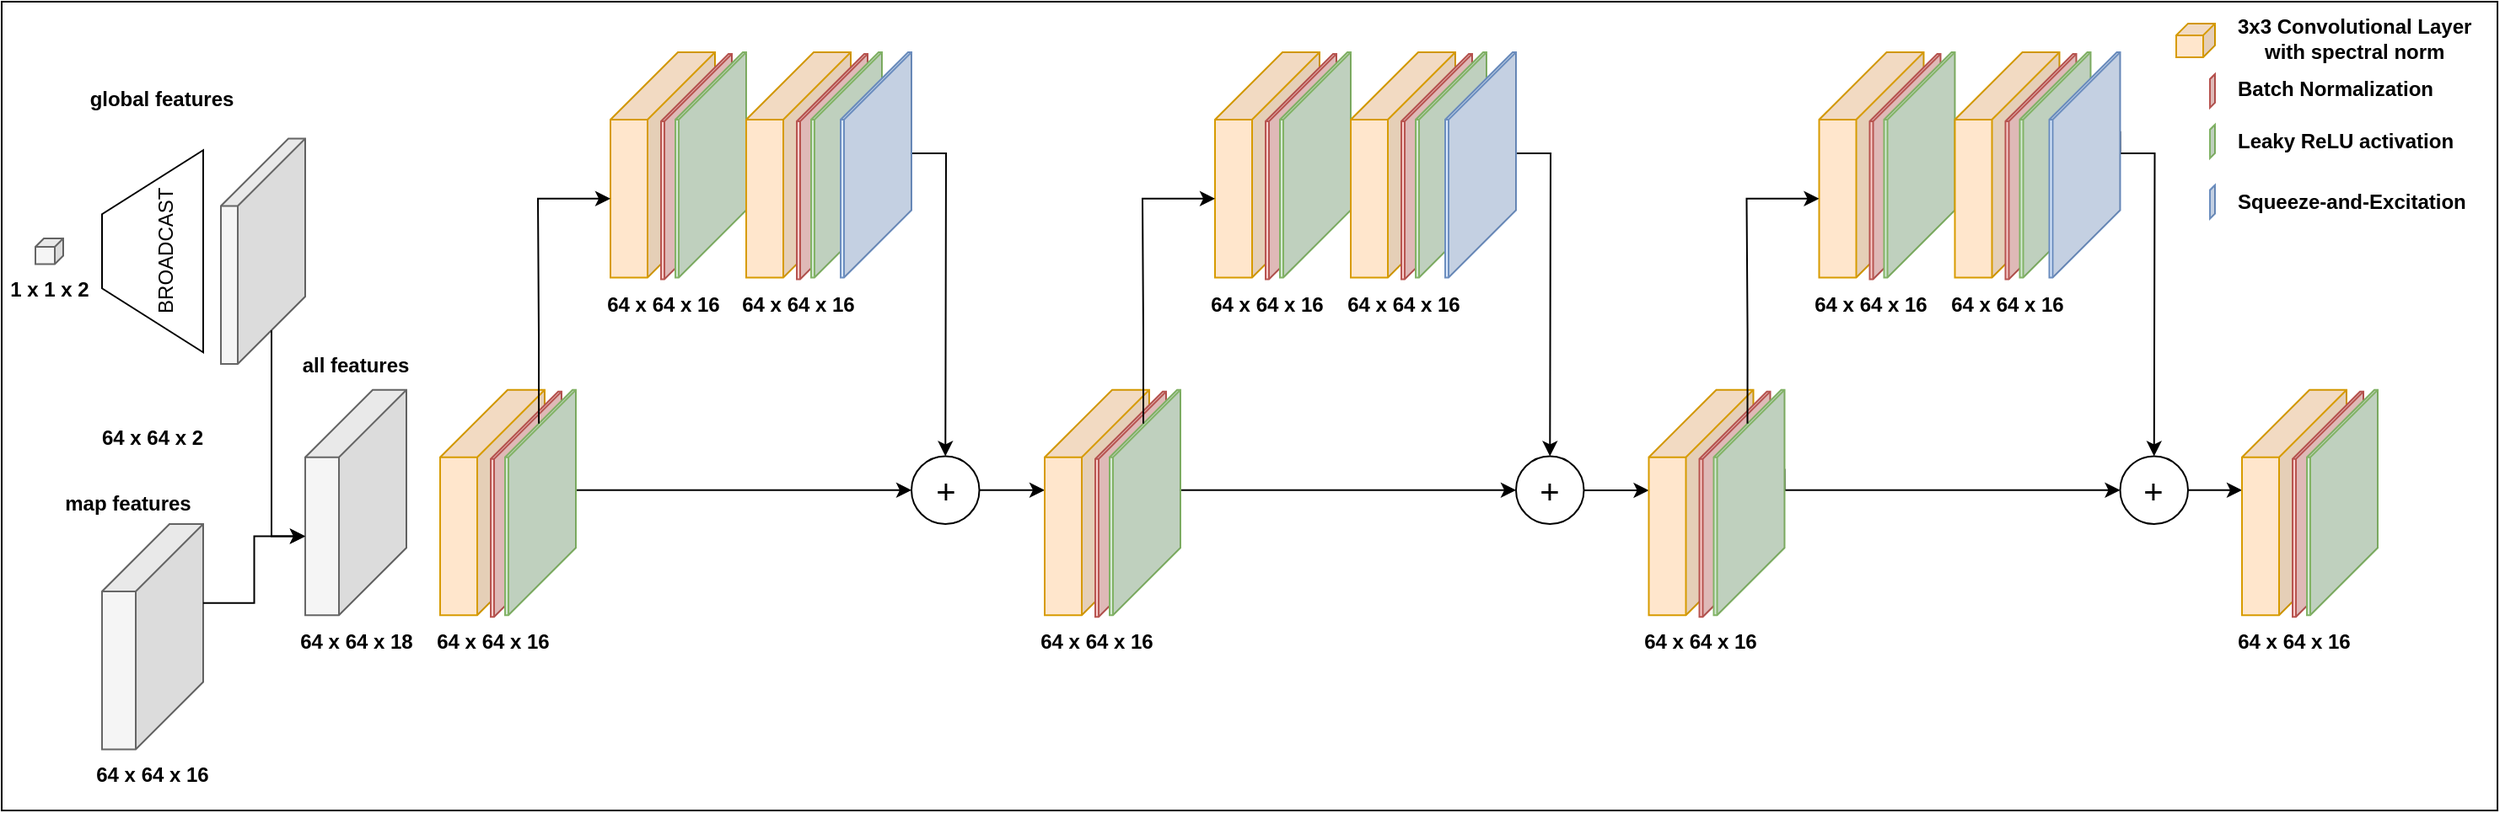 <mxfile version="24.3.1" type="device">
  <diagram id="kKR0wjelQgatqh2Rh4qC" name="Page-1">
    <mxGraphModel dx="2541" dy="1889" grid="1" gridSize="10" guides="1" tooltips="1" connect="1" arrows="1" fold="1" page="1" pageScale="1" pageWidth="827" pageHeight="1169" math="0" shadow="0">
      <root>
        <mxCell id="0" />
        <mxCell id="1" parent="0" />
        <mxCell id="N_9k0_7t-n3FZSbv8x8E-1" value="" style="rounded=0;whiteSpace=wrap;html=1;fillColor=none;" vertex="1" parent="1">
          <mxGeometry x="-1124" y="-158" width="1480" height="480" as="geometry" />
        </mxCell>
        <mxCell id="N_9k0_7t-n3FZSbv8x8E-2" value="" style="shape=cube;whiteSpace=wrap;html=1;boundedLbl=1;backgroundOutline=1;darkOpacity=0.05;darkOpacity2=0.1;size=40;direction=east;flipH=1;fillColor=#ffe6cc;strokeColor=#d79b00;" vertex="1" parent="1">
          <mxGeometry x="-864" y="72.37" width="62" height="133.75" as="geometry" />
        </mxCell>
        <mxCell id="N_9k0_7t-n3FZSbv8x8E-3" value="" style="shape=cube;whiteSpace=wrap;html=1;boundedLbl=1;backgroundOutline=1;darkOpacity=0.05;darkOpacity2=0.1;size=7;direction=east;flipH=1;fillColor=#ffe6cc;strokeColor=#d79b00;" vertex="1" parent="1">
          <mxGeometry x="165.5" y="-145.06" width="23" height="20" as="geometry" />
        </mxCell>
        <mxCell id="N_9k0_7t-n3FZSbv8x8E-4" value="" style="shape=cube;whiteSpace=wrap;html=1;boundedLbl=1;backgroundOutline=1;darkOpacity=0.05;darkOpacity2=0.1;size=7;direction=east;flipH=1;fillColor=#f8cecc;strokeColor=#b85450;" vertex="1" parent="1">
          <mxGeometry x="185.5" y="-115.06" width="3" height="20" as="geometry" />
        </mxCell>
        <mxCell id="N_9k0_7t-n3FZSbv8x8E-5" value="" style="shape=cube;whiteSpace=wrap;html=1;boundedLbl=1;backgroundOutline=1;darkOpacity=0.05;darkOpacity2=0.1;size=7;direction=east;flipH=1;fillColor=#d5e8d4;strokeColor=#82b366;" vertex="1" parent="1">
          <mxGeometry x="185.5" y="-85.06" width="3" height="20" as="geometry" />
        </mxCell>
        <mxCell id="N_9k0_7t-n3FZSbv8x8E-6" value="3x3 Convolutional Layer&lt;br&gt;&lt;div style=&quot;text-align: center;&quot;&gt;&lt;span style=&quot;background-color: initial;&quot;&gt;with spectral norm&lt;/span&gt;&lt;/div&gt;" style="text;html=1;strokeColor=none;fillColor=none;align=left;verticalAlign=middle;whiteSpace=wrap;rounded=0;fontStyle=1" vertex="1" parent="1">
          <mxGeometry x="199.5" y="-148" width="146" height="23.88" as="geometry" />
        </mxCell>
        <mxCell id="N_9k0_7t-n3FZSbv8x8E-7" value="Batch Normalization" style="text;html=1;strokeColor=none;fillColor=none;align=left;verticalAlign=middle;whiteSpace=wrap;rounded=0;fontStyle=1" vertex="1" parent="1">
          <mxGeometry x="199.5" y="-118" width="138" height="23.88" as="geometry" />
        </mxCell>
        <mxCell id="N_9k0_7t-n3FZSbv8x8E-8" value="Leaky ReLU activation" style="text;html=1;strokeColor=none;fillColor=none;align=left;verticalAlign=middle;whiteSpace=wrap;rounded=0;fontStyle=1" vertex="1" parent="1">
          <mxGeometry x="199.5" y="-86.94" width="138" height="23.88" as="geometry" />
        </mxCell>
        <mxCell id="N_9k0_7t-n3FZSbv8x8E-9" value="" style="shape=cube;whiteSpace=wrap;html=1;boundedLbl=1;backgroundOutline=1;darkOpacity=0.05;darkOpacity2=0.1;size=40;direction=east;flipH=1;fillColor=#f5f5f5;strokeColor=#666666;fontColor=#333333;" vertex="1" parent="1">
          <mxGeometry x="-994" y="-76.75" width="50" height="133.75" as="geometry" />
        </mxCell>
        <mxCell id="N_9k0_7t-n3FZSbv8x8E-10" value="" style="shape=cube;whiteSpace=wrap;html=1;boundedLbl=1;backgroundOutline=1;darkOpacity=0.05;darkOpacity2=0.1;size=40;direction=east;flipH=1;fillColor=#f5f5f5;strokeColor=#666666;fontColor=#333333;" vertex="1" parent="1">
          <mxGeometry x="-1064.5" y="152" width="60" height="133.75" as="geometry" />
        </mxCell>
        <mxCell id="N_9k0_7t-n3FZSbv8x8E-11" value="64 x 64 x 18" style="text;html=1;strokeColor=none;fillColor=none;align=center;verticalAlign=middle;whiteSpace=wrap;rounded=0;fontStyle=1" vertex="1" parent="1">
          <mxGeometry x="-963" y="215.13" width="99" height="14" as="geometry" />
        </mxCell>
        <mxCell id="N_9k0_7t-n3FZSbv8x8E-12" value="64 x 64 x 2" style="text;html=1;strokeColor=none;fillColor=none;align=center;verticalAlign=middle;whiteSpace=wrap;rounded=0;fontStyle=1" vertex="1" parent="1">
          <mxGeometry x="-1084" y="94" width="99" height="14" as="geometry" />
        </mxCell>
        <mxCell id="N_9k0_7t-n3FZSbv8x8E-13" value="64 x 64 x 16" style="text;html=1;strokeColor=none;fillColor=none;align=center;verticalAlign=middle;whiteSpace=wrap;rounded=0;fontStyle=1" vertex="1" parent="1">
          <mxGeometry x="-1084" y="294" width="99" height="14" as="geometry" />
        </mxCell>
        <mxCell id="N_9k0_7t-n3FZSbv8x8E-14" value="" style="shape=cube;whiteSpace=wrap;html=1;boundedLbl=1;backgroundOutline=1;darkOpacity=0.05;darkOpacity2=0.1;size=40;direction=east;flipH=1;fillColor=#f5f5f5;strokeColor=#666666;fontColor=#333333;" vertex="1" parent="1">
          <mxGeometry x="-944" y="72.37" width="60" height="133.75" as="geometry" />
        </mxCell>
        <mxCell id="N_9k0_7t-n3FZSbv8x8E-15" style="edgeStyle=orthogonalEdgeStyle;rounded=0;orthogonalLoop=1;jettySize=auto;html=1;exitX=0;exitY=0;exitDx=0;exitDy=46.875;exitPerimeter=0;entryX=0;entryY=0;entryDx=60;entryDy=86.875;entryPerimeter=0;" edge="1" parent="1" source="N_9k0_7t-n3FZSbv8x8E-10" target="N_9k0_7t-n3FZSbv8x8E-14">
          <mxGeometry relative="1" as="geometry" />
        </mxCell>
        <mxCell id="N_9k0_7t-n3FZSbv8x8E-16" value="&lt;b&gt;global features&lt;/b&gt;" style="text;html=1;strokeColor=none;fillColor=none;align=center;verticalAlign=middle;whiteSpace=wrap;rounded=0;" vertex="1" parent="1">
          <mxGeometry x="-1084" y="-115.06" width="110" height="30" as="geometry" />
        </mxCell>
        <mxCell id="N_9k0_7t-n3FZSbv8x8E-17" value="&lt;b&gt;map features&lt;/b&gt;" style="text;html=1;strokeColor=none;fillColor=none;align=center;verticalAlign=middle;whiteSpace=wrap;rounded=0;" vertex="1" parent="1">
          <mxGeometry x="-1104" y="125.24" width="110" height="30" as="geometry" />
        </mxCell>
        <mxCell id="N_9k0_7t-n3FZSbv8x8E-18" value="&lt;b&gt;all features&lt;/b&gt;" style="text;html=1;strokeColor=none;fillColor=none;align=center;verticalAlign=middle;whiteSpace=wrap;rounded=0;" vertex="1" parent="1">
          <mxGeometry x="-969" y="43.38" width="110" height="30" as="geometry" />
        </mxCell>
        <mxCell id="N_9k0_7t-n3FZSbv8x8E-19" value="64 x 64 x 16" style="text;html=1;strokeColor=none;fillColor=none;align=center;verticalAlign=middle;whiteSpace=wrap;rounded=0;fontStyle=1" vertex="1" parent="1">
          <mxGeometry x="-882.5" y="215.13" width="99" height="14" as="geometry" />
        </mxCell>
        <mxCell id="N_9k0_7t-n3FZSbv8x8E-20" value="" style="shape=cube;whiteSpace=wrap;html=1;boundedLbl=1;backgroundOutline=1;darkOpacity=0.05;darkOpacity2=0.1;size=40;direction=east;flipH=1;fillColor=#f8cecc;strokeColor=#b85450;" vertex="1" parent="1">
          <mxGeometry x="-834" y="73.38" width="42" height="133.75" as="geometry" />
        </mxCell>
        <mxCell id="N_9k0_7t-n3FZSbv8x8E-21" style="edgeStyle=orthogonalEdgeStyle;rounded=0;orthogonalLoop=1;jettySize=auto;html=1;exitX=0;exitY=0;exitDx=0;exitDy=46.875;exitPerimeter=0;entryX=0;entryY=0.5;entryDx=0;entryDy=0;" edge="1" parent="1" source="N_9k0_7t-n3FZSbv8x8E-22" target="N_9k0_7t-n3FZSbv8x8E-37">
          <mxGeometry relative="1" as="geometry">
            <Array as="points">
              <mxPoint x="-783" y="132" />
            </Array>
          </mxGeometry>
        </mxCell>
        <mxCell id="N_9k0_7t-n3FZSbv8x8E-22" value="" style="shape=cube;whiteSpace=wrap;html=1;boundedLbl=1;backgroundOutline=1;darkOpacity=0.05;darkOpacity2=0.1;size=40;direction=east;flipH=1;fillColor=#d5e8d4;strokeColor=#82b366;" vertex="1" parent="1">
          <mxGeometry x="-825.5" y="72.37" width="42" height="133.75" as="geometry" />
        </mxCell>
        <mxCell id="N_9k0_7t-n3FZSbv8x8E-23" value="" style="shape=cube;whiteSpace=wrap;html=1;boundedLbl=1;backgroundOutline=1;darkOpacity=0.05;darkOpacity2=0.1;size=40;direction=east;flipH=1;fillColor=#ffe6cc;strokeColor=#d79b00;" vertex="1" parent="1">
          <mxGeometry x="-763" y="-128" width="62" height="133.75" as="geometry" />
        </mxCell>
        <mxCell id="N_9k0_7t-n3FZSbv8x8E-24" value="64 x 64 x 16" style="text;html=1;strokeColor=none;fillColor=none;align=center;verticalAlign=middle;whiteSpace=wrap;rounded=0;fontStyle=1" vertex="1" parent="1">
          <mxGeometry x="-781.5" y="14.76" width="99" height="14" as="geometry" />
        </mxCell>
        <mxCell id="N_9k0_7t-n3FZSbv8x8E-25" value="" style="shape=cube;whiteSpace=wrap;html=1;boundedLbl=1;backgroundOutline=1;darkOpacity=0.05;darkOpacity2=0.1;size=40;direction=east;flipH=1;fillColor=#f8cecc;strokeColor=#b85450;" vertex="1" parent="1">
          <mxGeometry x="-733" y="-126.99" width="42" height="133.75" as="geometry" />
        </mxCell>
        <mxCell id="N_9k0_7t-n3FZSbv8x8E-26" value="" style="shape=cube;whiteSpace=wrap;html=1;boundedLbl=1;backgroundOutline=1;darkOpacity=0.05;darkOpacity2=0.1;size=40;direction=east;flipH=1;fillColor=#d5e8d4;strokeColor=#82b366;" vertex="1" parent="1">
          <mxGeometry x="-724.5" y="-128" width="42" height="133.75" as="geometry" />
        </mxCell>
        <mxCell id="N_9k0_7t-n3FZSbv8x8E-27" value="" style="shape=cube;whiteSpace=wrap;html=1;boundedLbl=1;backgroundOutline=1;darkOpacity=0.05;darkOpacity2=0.1;size=40;direction=east;flipH=1;fillColor=#ffe6cc;strokeColor=#d79b00;" vertex="1" parent="1">
          <mxGeometry x="-682.5" y="-128" width="62" height="133.75" as="geometry" />
        </mxCell>
        <mxCell id="N_9k0_7t-n3FZSbv8x8E-28" value="64 x 64 x 16" style="text;html=1;strokeColor=none;fillColor=none;align=center;verticalAlign=middle;whiteSpace=wrap;rounded=0;fontStyle=1" vertex="1" parent="1">
          <mxGeometry x="-701" y="14.76" width="99" height="14" as="geometry" />
        </mxCell>
        <mxCell id="N_9k0_7t-n3FZSbv8x8E-29" value="" style="shape=cube;whiteSpace=wrap;html=1;boundedLbl=1;backgroundOutline=1;darkOpacity=0.05;darkOpacity2=0.1;size=40;direction=east;flipH=1;fillColor=#f8cecc;strokeColor=#b85450;" vertex="1" parent="1">
          <mxGeometry x="-652.5" y="-126.99" width="42" height="133.75" as="geometry" />
        </mxCell>
        <mxCell id="N_9k0_7t-n3FZSbv8x8E-30" value="" style="shape=cube;whiteSpace=wrap;html=1;boundedLbl=1;backgroundOutline=1;darkOpacity=0.05;darkOpacity2=0.1;size=40;direction=east;flipH=1;fillColor=#d5e8d4;strokeColor=#82b366;" vertex="1" parent="1">
          <mxGeometry x="-644" y="-128" width="42" height="133.75" as="geometry" />
        </mxCell>
        <mxCell id="N_9k0_7t-n3FZSbv8x8E-31" style="edgeStyle=orthogonalEdgeStyle;rounded=0;orthogonalLoop=1;jettySize=auto;html=1;exitX=0;exitY=0;exitDx=22;exitDy=20;exitPerimeter=0;entryX=0;entryY=0;entryDx=62.0;entryDy=86.875;entryPerimeter=0;" edge="1" parent="1" source="N_9k0_7t-n3FZSbv8x8E-22" target="N_9k0_7t-n3FZSbv8x8E-23">
          <mxGeometry relative="1" as="geometry">
            <Array as="points">
              <mxPoint x="-806" y="39" />
              <mxPoint x="-806" y="-41" />
            </Array>
          </mxGeometry>
        </mxCell>
        <mxCell id="N_9k0_7t-n3FZSbv8x8E-32" style="edgeStyle=orthogonalEdgeStyle;rounded=0;orthogonalLoop=1;jettySize=auto;html=1;exitX=0;exitY=0;exitDx=0;exitDy=46.875;exitPerimeter=0;" edge="1" parent="1" source="N_9k0_7t-n3FZSbv8x8E-33" target="N_9k0_7t-n3FZSbv8x8E-37">
          <mxGeometry relative="1" as="geometry">
            <Array as="points">
              <mxPoint x="-584" y="-68" />
              <mxPoint x="-564" y="-68" />
            </Array>
          </mxGeometry>
        </mxCell>
        <mxCell id="N_9k0_7t-n3FZSbv8x8E-33" value="" style="shape=cube;whiteSpace=wrap;html=1;boundedLbl=1;backgroundOutline=1;darkOpacity=0.05;darkOpacity2=0.1;size=40;direction=east;flipH=1;fillColor=#dae8fc;strokeColor=#6c8ebf;" vertex="1" parent="1">
          <mxGeometry x="-626.5" y="-127.99" width="42" height="133.75" as="geometry" />
        </mxCell>
        <mxCell id="N_9k0_7t-n3FZSbv8x8E-34" value="" style="shape=cube;whiteSpace=wrap;html=1;boundedLbl=1;backgroundOutline=1;darkOpacity=0.05;darkOpacity2=0.1;size=7;direction=east;flipH=1;fillColor=#dae8fc;strokeColor=#6c8ebf;" vertex="1" parent="1">
          <mxGeometry x="185.5" y="-49.18" width="3" height="20" as="geometry" />
        </mxCell>
        <mxCell id="N_9k0_7t-n3FZSbv8x8E-35" value="Squeeze-and-Excitation" style="text;html=1;strokeColor=none;fillColor=none;align=left;verticalAlign=middle;whiteSpace=wrap;rounded=0;fontStyle=1" vertex="1" parent="1">
          <mxGeometry x="199.5" y="-51.06" width="138" height="23.88" as="geometry" />
        </mxCell>
        <mxCell id="N_9k0_7t-n3FZSbv8x8E-36" style="edgeStyle=orthogonalEdgeStyle;rounded=0;orthogonalLoop=1;jettySize=auto;html=1;exitX=1;exitY=0.5;exitDx=0;exitDy=0;" edge="1" parent="1" source="N_9k0_7t-n3FZSbv8x8E-37" target="N_9k0_7t-n3FZSbv8x8E-38">
          <mxGeometry relative="1" as="geometry">
            <Array as="points">
              <mxPoint x="-514" y="132" />
              <mxPoint x="-514" y="132" />
            </Array>
          </mxGeometry>
        </mxCell>
        <mxCell id="N_9k0_7t-n3FZSbv8x8E-37" value="&lt;font style=&quot;font-size: 20px;&quot;&gt;+&lt;/font&gt;" style="ellipse;whiteSpace=wrap;html=1;aspect=fixed;" vertex="1" parent="1">
          <mxGeometry x="-584.5" y="111.75" width="40.25" height="40.25" as="geometry" />
        </mxCell>
        <mxCell id="N_9k0_7t-n3FZSbv8x8E-38" value="" style="shape=cube;whiteSpace=wrap;html=1;boundedLbl=1;backgroundOutline=1;darkOpacity=0.05;darkOpacity2=0.1;size=40;direction=east;flipH=1;fillColor=#ffe6cc;strokeColor=#d79b00;" vertex="1" parent="1">
          <mxGeometry x="-505.5" y="72.37" width="62" height="133.75" as="geometry" />
        </mxCell>
        <mxCell id="N_9k0_7t-n3FZSbv8x8E-39" value="64 x 64 x 16" style="text;html=1;strokeColor=none;fillColor=none;align=center;verticalAlign=middle;whiteSpace=wrap;rounded=0;fontStyle=1" vertex="1" parent="1">
          <mxGeometry x="-524" y="215.13" width="99" height="14" as="geometry" />
        </mxCell>
        <mxCell id="N_9k0_7t-n3FZSbv8x8E-40" value="" style="shape=cube;whiteSpace=wrap;html=1;boundedLbl=1;backgroundOutline=1;darkOpacity=0.05;darkOpacity2=0.1;size=40;direction=east;flipH=1;fillColor=#f8cecc;strokeColor=#b85450;" vertex="1" parent="1">
          <mxGeometry x="-475.5" y="73.38" width="42" height="133.75" as="geometry" />
        </mxCell>
        <mxCell id="N_9k0_7t-n3FZSbv8x8E-41" style="edgeStyle=orthogonalEdgeStyle;rounded=0;orthogonalLoop=1;jettySize=auto;html=1;exitX=0;exitY=0;exitDx=0;exitDy=46.875;exitPerimeter=0;entryX=0;entryY=0.5;entryDx=0;entryDy=0;" edge="1" parent="1" source="N_9k0_7t-n3FZSbv8x8E-42" target="N_9k0_7t-n3FZSbv8x8E-54">
          <mxGeometry relative="1" as="geometry">
            <Array as="points">
              <mxPoint x="-424.5" y="132" />
            </Array>
          </mxGeometry>
        </mxCell>
        <mxCell id="N_9k0_7t-n3FZSbv8x8E-42" value="" style="shape=cube;whiteSpace=wrap;html=1;boundedLbl=1;backgroundOutline=1;darkOpacity=0.05;darkOpacity2=0.1;size=40;direction=east;flipH=1;fillColor=#d5e8d4;strokeColor=#82b366;" vertex="1" parent="1">
          <mxGeometry x="-467" y="72.37" width="42" height="133.75" as="geometry" />
        </mxCell>
        <mxCell id="N_9k0_7t-n3FZSbv8x8E-43" value="" style="shape=cube;whiteSpace=wrap;html=1;boundedLbl=1;backgroundOutline=1;darkOpacity=0.05;darkOpacity2=0.1;size=40;direction=east;flipH=1;fillColor=#ffe6cc;strokeColor=#d79b00;" vertex="1" parent="1">
          <mxGeometry x="-404.5" y="-128" width="62" height="133.75" as="geometry" />
        </mxCell>
        <mxCell id="N_9k0_7t-n3FZSbv8x8E-44" value="64 x 64 x 16" style="text;html=1;strokeColor=none;fillColor=none;align=center;verticalAlign=middle;whiteSpace=wrap;rounded=0;fontStyle=1" vertex="1" parent="1">
          <mxGeometry x="-423" y="14.76" width="99" height="14" as="geometry" />
        </mxCell>
        <mxCell id="N_9k0_7t-n3FZSbv8x8E-45" value="" style="shape=cube;whiteSpace=wrap;html=1;boundedLbl=1;backgroundOutline=1;darkOpacity=0.05;darkOpacity2=0.1;size=40;direction=east;flipH=1;fillColor=#f8cecc;strokeColor=#b85450;" vertex="1" parent="1">
          <mxGeometry x="-374.5" y="-126.99" width="42" height="133.75" as="geometry" />
        </mxCell>
        <mxCell id="N_9k0_7t-n3FZSbv8x8E-46" value="" style="shape=cube;whiteSpace=wrap;html=1;boundedLbl=1;backgroundOutline=1;darkOpacity=0.05;darkOpacity2=0.1;size=40;direction=east;flipH=1;fillColor=#d5e8d4;strokeColor=#82b366;" vertex="1" parent="1">
          <mxGeometry x="-366" y="-128" width="42" height="133.75" as="geometry" />
        </mxCell>
        <mxCell id="N_9k0_7t-n3FZSbv8x8E-47" value="" style="shape=cube;whiteSpace=wrap;html=1;boundedLbl=1;backgroundOutline=1;darkOpacity=0.05;darkOpacity2=0.1;size=40;direction=east;flipH=1;fillColor=#ffe6cc;strokeColor=#d79b00;" vertex="1" parent="1">
          <mxGeometry x="-324" y="-128" width="62" height="133.75" as="geometry" />
        </mxCell>
        <mxCell id="N_9k0_7t-n3FZSbv8x8E-48" value="64 x 64 x 16" style="text;html=1;strokeColor=none;fillColor=none;align=center;verticalAlign=middle;whiteSpace=wrap;rounded=0;fontStyle=1" vertex="1" parent="1">
          <mxGeometry x="-342.5" y="14.76" width="99" height="14" as="geometry" />
        </mxCell>
        <mxCell id="N_9k0_7t-n3FZSbv8x8E-49" value="" style="shape=cube;whiteSpace=wrap;html=1;boundedLbl=1;backgroundOutline=1;darkOpacity=0.05;darkOpacity2=0.1;size=40;direction=east;flipH=1;fillColor=#f8cecc;strokeColor=#b85450;" vertex="1" parent="1">
          <mxGeometry x="-294" y="-126.99" width="42" height="133.75" as="geometry" />
        </mxCell>
        <mxCell id="N_9k0_7t-n3FZSbv8x8E-50" value="" style="shape=cube;whiteSpace=wrap;html=1;boundedLbl=1;backgroundOutline=1;darkOpacity=0.05;darkOpacity2=0.1;size=40;direction=east;flipH=1;fillColor=#d5e8d4;strokeColor=#82b366;" vertex="1" parent="1">
          <mxGeometry x="-285.5" y="-128" width="42" height="133.75" as="geometry" />
        </mxCell>
        <mxCell id="N_9k0_7t-n3FZSbv8x8E-51" style="edgeStyle=orthogonalEdgeStyle;rounded=0;orthogonalLoop=1;jettySize=auto;html=1;exitX=0;exitY=0;exitDx=22;exitDy=20;exitPerimeter=0;entryX=0;entryY=0;entryDx=62.0;entryDy=86.875;entryPerimeter=0;" edge="1" parent="1" source="N_9k0_7t-n3FZSbv8x8E-42" target="N_9k0_7t-n3FZSbv8x8E-43">
          <mxGeometry relative="1" as="geometry">
            <Array as="points">
              <mxPoint x="-447.5" y="39" />
              <mxPoint x="-447.5" y="-41" />
            </Array>
          </mxGeometry>
        </mxCell>
        <mxCell id="N_9k0_7t-n3FZSbv8x8E-52" style="edgeStyle=orthogonalEdgeStyle;rounded=0;orthogonalLoop=1;jettySize=auto;html=1;exitX=0;exitY=0;exitDx=0;exitDy=46.875;exitPerimeter=0;" edge="1" parent="1" source="N_9k0_7t-n3FZSbv8x8E-53" target="N_9k0_7t-n3FZSbv8x8E-54">
          <mxGeometry relative="1" as="geometry">
            <Array as="points">
              <mxPoint x="-225.5" y="-68" />
              <mxPoint x="-205.5" y="-68" />
            </Array>
          </mxGeometry>
        </mxCell>
        <mxCell id="N_9k0_7t-n3FZSbv8x8E-53" value="" style="shape=cube;whiteSpace=wrap;html=1;boundedLbl=1;backgroundOutline=1;darkOpacity=0.05;darkOpacity2=0.1;size=40;direction=east;flipH=1;fillColor=#dae8fc;strokeColor=#6c8ebf;" vertex="1" parent="1">
          <mxGeometry x="-268" y="-127.99" width="42" height="133.75" as="geometry" />
        </mxCell>
        <mxCell id="N_9k0_7t-n3FZSbv8x8E-54" value="&lt;font style=&quot;font-size: 20px;&quot;&gt;+&lt;/font&gt;" style="ellipse;whiteSpace=wrap;html=1;aspect=fixed;" vertex="1" parent="1">
          <mxGeometry x="-226" y="111.75" width="40.25" height="40.25" as="geometry" />
        </mxCell>
        <mxCell id="N_9k0_7t-n3FZSbv8x8E-55" style="edgeStyle=orthogonalEdgeStyle;rounded=0;orthogonalLoop=1;jettySize=auto;html=1;exitX=1;exitY=0.5;exitDx=0;exitDy=0;" edge="1" parent="1" target="N_9k0_7t-n3FZSbv8x8E-56">
          <mxGeometry relative="1" as="geometry">
            <mxPoint x="-185.75" y="132" as="sourcePoint" />
            <Array as="points">
              <mxPoint x="-155.75" y="132" />
              <mxPoint x="-155.75" y="132" />
            </Array>
          </mxGeometry>
        </mxCell>
        <mxCell id="N_9k0_7t-n3FZSbv8x8E-56" value="" style="shape=cube;whiteSpace=wrap;html=1;boundedLbl=1;backgroundOutline=1;darkOpacity=0.05;darkOpacity2=0.1;size=40;direction=east;flipH=1;fillColor=#ffe6cc;strokeColor=#d79b00;" vertex="1" parent="1">
          <mxGeometry x="-147.25" y="72.37" width="62" height="133.75" as="geometry" />
        </mxCell>
        <mxCell id="N_9k0_7t-n3FZSbv8x8E-57" value="64 x 64 x 16" style="text;html=1;strokeColor=none;fillColor=none;align=center;verticalAlign=middle;whiteSpace=wrap;rounded=0;fontStyle=1" vertex="1" parent="1">
          <mxGeometry x="-165.75" y="215.13" width="99" height="14" as="geometry" />
        </mxCell>
        <mxCell id="N_9k0_7t-n3FZSbv8x8E-58" value="" style="shape=cube;whiteSpace=wrap;html=1;boundedLbl=1;backgroundOutline=1;darkOpacity=0.05;darkOpacity2=0.1;size=40;direction=east;flipH=1;fillColor=#f8cecc;strokeColor=#b85450;" vertex="1" parent="1">
          <mxGeometry x="-117.25" y="73.38" width="42" height="133.75" as="geometry" />
        </mxCell>
        <mxCell id="N_9k0_7t-n3FZSbv8x8E-59" style="edgeStyle=orthogonalEdgeStyle;rounded=0;orthogonalLoop=1;jettySize=auto;html=1;exitX=0;exitY=0;exitDx=0;exitDy=46.875;exitPerimeter=0;entryX=0;entryY=0.5;entryDx=0;entryDy=0;" edge="1" parent="1" source="N_9k0_7t-n3FZSbv8x8E-60" target="N_9k0_7t-n3FZSbv8x8E-73">
          <mxGeometry relative="1" as="geometry">
            <Array as="points">
              <mxPoint x="-66.25" y="132" />
            </Array>
          </mxGeometry>
        </mxCell>
        <mxCell id="N_9k0_7t-n3FZSbv8x8E-60" value="" style="shape=cube;whiteSpace=wrap;html=1;boundedLbl=1;backgroundOutline=1;darkOpacity=0.05;darkOpacity2=0.1;size=40;direction=east;flipH=1;fillColor=#d5e8d4;strokeColor=#82b366;" vertex="1" parent="1">
          <mxGeometry x="-108.75" y="72.37" width="42" height="133.75" as="geometry" />
        </mxCell>
        <mxCell id="N_9k0_7t-n3FZSbv8x8E-61" value="" style="shape=cube;whiteSpace=wrap;html=1;boundedLbl=1;backgroundOutline=1;darkOpacity=0.05;darkOpacity2=0.1;size=40;direction=east;flipH=1;fillColor=#ffe6cc;strokeColor=#d79b00;" vertex="1" parent="1">
          <mxGeometry x="-46.25" y="-128" width="62" height="133.75" as="geometry" />
        </mxCell>
        <mxCell id="N_9k0_7t-n3FZSbv8x8E-62" value="64 x 64 x 16" style="text;html=1;strokeColor=none;fillColor=none;align=center;verticalAlign=middle;whiteSpace=wrap;rounded=0;fontStyle=1" vertex="1" parent="1">
          <mxGeometry x="-64.75" y="14.76" width="99" height="14" as="geometry" />
        </mxCell>
        <mxCell id="N_9k0_7t-n3FZSbv8x8E-63" value="" style="shape=cube;whiteSpace=wrap;html=1;boundedLbl=1;backgroundOutline=1;darkOpacity=0.05;darkOpacity2=0.1;size=40;direction=east;flipH=1;fillColor=#f8cecc;strokeColor=#b85450;" vertex="1" parent="1">
          <mxGeometry x="-16.25" y="-126.99" width="42" height="133.75" as="geometry" />
        </mxCell>
        <mxCell id="N_9k0_7t-n3FZSbv8x8E-64" value="" style="shape=cube;whiteSpace=wrap;html=1;boundedLbl=1;backgroundOutline=1;darkOpacity=0.05;darkOpacity2=0.1;size=40;direction=east;flipH=1;fillColor=#d5e8d4;strokeColor=#82b366;" vertex="1" parent="1">
          <mxGeometry x="-7.75" y="-128" width="42" height="133.75" as="geometry" />
        </mxCell>
        <mxCell id="N_9k0_7t-n3FZSbv8x8E-65" value="" style="shape=cube;whiteSpace=wrap;html=1;boundedLbl=1;backgroundOutline=1;darkOpacity=0.05;darkOpacity2=0.1;size=40;direction=east;flipH=1;fillColor=#ffe6cc;strokeColor=#d79b00;" vertex="1" parent="1">
          <mxGeometry x="34.25" y="-128" width="62" height="133.75" as="geometry" />
        </mxCell>
        <mxCell id="N_9k0_7t-n3FZSbv8x8E-66" value="64 x 64 x 16" style="text;html=1;strokeColor=none;fillColor=none;align=center;verticalAlign=middle;whiteSpace=wrap;rounded=0;fontStyle=1" vertex="1" parent="1">
          <mxGeometry x="15.75" y="14.76" width="99" height="14" as="geometry" />
        </mxCell>
        <mxCell id="N_9k0_7t-n3FZSbv8x8E-67" value="" style="shape=cube;whiteSpace=wrap;html=1;boundedLbl=1;backgroundOutline=1;darkOpacity=0.05;darkOpacity2=0.1;size=40;direction=east;flipH=1;fillColor=#f8cecc;strokeColor=#b85450;" vertex="1" parent="1">
          <mxGeometry x="64.25" y="-126.99" width="42" height="133.75" as="geometry" />
        </mxCell>
        <mxCell id="N_9k0_7t-n3FZSbv8x8E-68" value="" style="shape=cube;whiteSpace=wrap;html=1;boundedLbl=1;backgroundOutline=1;darkOpacity=0.05;darkOpacity2=0.1;size=40;direction=east;flipH=1;fillColor=#d5e8d4;strokeColor=#82b366;" vertex="1" parent="1">
          <mxGeometry x="72.75" y="-128" width="42" height="133.75" as="geometry" />
        </mxCell>
        <mxCell id="N_9k0_7t-n3FZSbv8x8E-69" style="edgeStyle=orthogonalEdgeStyle;rounded=0;orthogonalLoop=1;jettySize=auto;html=1;exitX=0;exitY=0;exitDx=22;exitDy=20;exitPerimeter=0;entryX=0;entryY=0;entryDx=62.0;entryDy=86.875;entryPerimeter=0;" edge="1" parent="1" source="N_9k0_7t-n3FZSbv8x8E-60" target="N_9k0_7t-n3FZSbv8x8E-61">
          <mxGeometry relative="1" as="geometry">
            <Array as="points">
              <mxPoint x="-89.25" y="39" />
              <mxPoint x="-89.25" y="-41" />
            </Array>
          </mxGeometry>
        </mxCell>
        <mxCell id="N_9k0_7t-n3FZSbv8x8E-70" style="edgeStyle=orthogonalEdgeStyle;rounded=0;orthogonalLoop=1;jettySize=auto;html=1;exitX=0;exitY=0;exitDx=0;exitDy=46.875;exitPerimeter=0;" edge="1" parent="1" source="N_9k0_7t-n3FZSbv8x8E-71" target="N_9k0_7t-n3FZSbv8x8E-73">
          <mxGeometry relative="1" as="geometry">
            <Array as="points">
              <mxPoint x="132.75" y="-68" />
              <mxPoint x="152.75" y="-68" />
            </Array>
          </mxGeometry>
        </mxCell>
        <mxCell id="N_9k0_7t-n3FZSbv8x8E-71" value="" style="shape=cube;whiteSpace=wrap;html=1;boundedLbl=1;backgroundOutline=1;darkOpacity=0.05;darkOpacity2=0.1;size=40;direction=east;flipH=1;fillColor=#dae8fc;strokeColor=#6c8ebf;" vertex="1" parent="1">
          <mxGeometry x="90.25" y="-127.99" width="42" height="133.75" as="geometry" />
        </mxCell>
        <mxCell id="N_9k0_7t-n3FZSbv8x8E-72" style="edgeStyle=orthogonalEdgeStyle;rounded=0;orthogonalLoop=1;jettySize=auto;html=1;exitX=1;exitY=0.5;exitDx=0;exitDy=0;" edge="1" parent="1" source="N_9k0_7t-n3FZSbv8x8E-73" target="N_9k0_7t-n3FZSbv8x8E-74">
          <mxGeometry relative="1" as="geometry">
            <Array as="points">
              <mxPoint x="196" y="132" />
              <mxPoint x="196" y="132" />
            </Array>
          </mxGeometry>
        </mxCell>
        <mxCell id="N_9k0_7t-n3FZSbv8x8E-73" value="&lt;font style=&quot;font-size: 20px;&quot;&gt;+&lt;/font&gt;" style="ellipse;whiteSpace=wrap;html=1;aspect=fixed;" vertex="1" parent="1">
          <mxGeometry x="132.25" y="111.75" width="40.25" height="40.25" as="geometry" />
        </mxCell>
        <mxCell id="N_9k0_7t-n3FZSbv8x8E-74" value="" style="shape=cube;whiteSpace=wrap;html=1;boundedLbl=1;backgroundOutline=1;darkOpacity=0.05;darkOpacity2=0.1;size=40;direction=east;flipH=1;fillColor=#ffe6cc;strokeColor=#d79b00;" vertex="1" parent="1">
          <mxGeometry x="204.5" y="72.37" width="62" height="133.75" as="geometry" />
        </mxCell>
        <mxCell id="N_9k0_7t-n3FZSbv8x8E-75" value="64 x 64 x 16" style="text;html=1;strokeColor=none;fillColor=none;align=center;verticalAlign=middle;whiteSpace=wrap;rounded=0;fontStyle=1" vertex="1" parent="1">
          <mxGeometry x="186" y="215.13" width="99" height="14" as="geometry" />
        </mxCell>
        <mxCell id="N_9k0_7t-n3FZSbv8x8E-76" value="" style="shape=cube;whiteSpace=wrap;html=1;boundedLbl=1;backgroundOutline=1;darkOpacity=0.05;darkOpacity2=0.1;size=40;direction=east;flipH=1;fillColor=#f8cecc;strokeColor=#b85450;" vertex="1" parent="1">
          <mxGeometry x="234.5" y="73.38" width="42" height="133.75" as="geometry" />
        </mxCell>
        <mxCell id="N_9k0_7t-n3FZSbv8x8E-77" value="" style="shape=cube;whiteSpace=wrap;html=1;boundedLbl=1;backgroundOutline=1;darkOpacity=0.05;darkOpacity2=0.1;size=40;direction=east;flipH=1;fillColor=#d5e8d4;strokeColor=#82b366;" vertex="1" parent="1">
          <mxGeometry x="243" y="72.37" width="42" height="133.75" as="geometry" />
        </mxCell>
        <mxCell id="N_9k0_7t-n3FZSbv8x8E-78" value="1 x 1 x&amp;nbsp;&lt;span style=&quot;background-color: initial;&quot;&gt;2&lt;/span&gt;" style="text;html=1;strokeColor=none;fillColor=none;align=center;verticalAlign=middle;whiteSpace=wrap;rounded=0;fontStyle=1" vertex="1" parent="1">
          <mxGeometry x="-1123" y="5.75" width="54.5" height="14" as="geometry" />
        </mxCell>
        <mxCell id="N_9k0_7t-n3FZSbv8x8E-79" value="&lt;br&gt;BROADCAST" style="shape=trapezoid;perimeter=trapezoidPerimeter;whiteSpace=wrap;html=1;fixedSize=1;rotation=-90;size=38;" vertex="1" parent="1">
          <mxGeometry x="-1094.5" y="-39.87" width="120" height="60" as="geometry" />
        </mxCell>
        <mxCell id="N_9k0_7t-n3FZSbv8x8E-80" style="edgeStyle=orthogonalEdgeStyle;rounded=0;orthogonalLoop=1;jettySize=auto;html=1;exitX=0;exitY=0;exitDx=20;exitDy=113.75;exitPerimeter=0;entryX=0;entryY=0;entryDx=60;entryDy=86.875;entryPerimeter=0;" edge="1" parent="1" source="N_9k0_7t-n3FZSbv8x8E-9" target="N_9k0_7t-n3FZSbv8x8E-14">
          <mxGeometry relative="1" as="geometry">
            <Array as="points">
              <mxPoint x="-964" y="159" />
            </Array>
          </mxGeometry>
        </mxCell>
        <mxCell id="N_9k0_7t-n3FZSbv8x8E-81" value="" style="shape=cube;whiteSpace=wrap;html=1;boundedLbl=1;backgroundOutline=1;darkOpacity=0.05;darkOpacity2=0.1;size=5;direction=east;flipH=1;fillColor=#f5f5f5;fontColor=#333333;strokeColor=#666666;" vertex="1" parent="1">
          <mxGeometry x="-1104" y="-17.49" width="16.5" height="15.24" as="geometry" />
        </mxCell>
      </root>
    </mxGraphModel>
  </diagram>
</mxfile>
